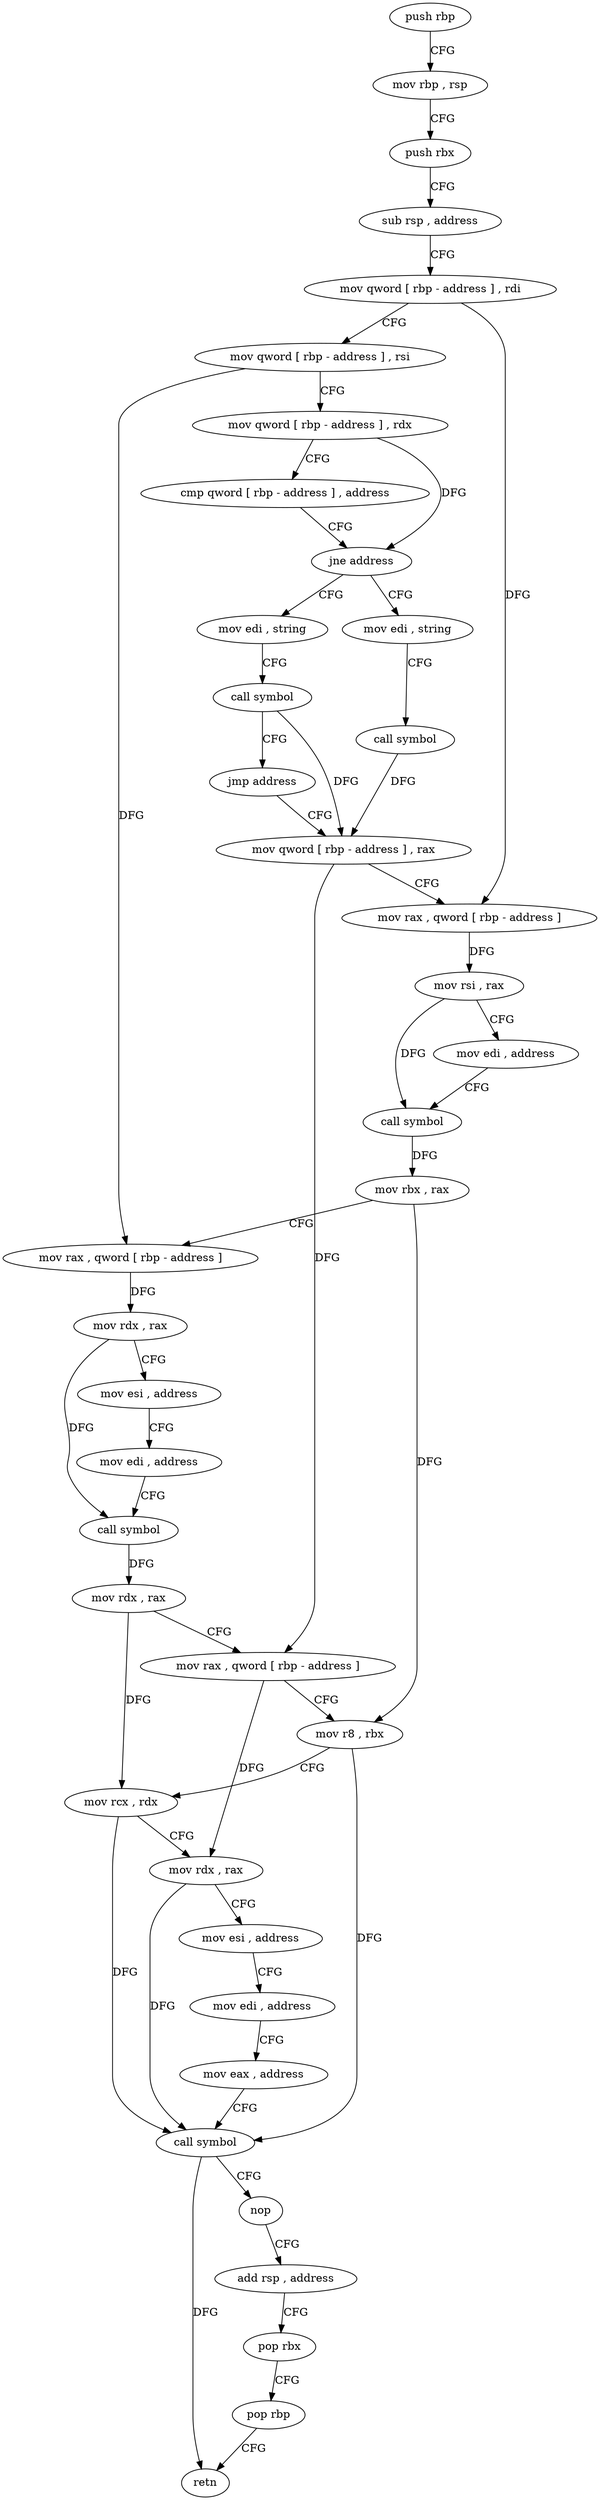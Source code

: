 digraph "func" {
"4489409" [label = "push rbp" ]
"4489410" [label = "mov rbp , rsp" ]
"4489413" [label = "push rbx" ]
"4489414" [label = "sub rsp , address" ]
"4489418" [label = "mov qword [ rbp - address ] , rdi" ]
"4489422" [label = "mov qword [ rbp - address ] , rsi" ]
"4489426" [label = "mov qword [ rbp - address ] , rdx" ]
"4489430" [label = "cmp qword [ rbp - address ] , address" ]
"4489435" [label = "jne address" ]
"4489449" [label = "mov edi , string" ]
"4489437" [label = "mov edi , string" ]
"4489454" [label = "call symbol" ]
"4489459" [label = "mov qword [ rbp - address ] , rax" ]
"4489442" [label = "call symbol" ]
"4489447" [label = "jmp address" ]
"4489463" [label = "mov rax , qword [ rbp - address ]" ]
"4489467" [label = "mov rsi , rax" ]
"4489470" [label = "mov edi , address" ]
"4489475" [label = "call symbol" ]
"4489480" [label = "mov rbx , rax" ]
"4489483" [label = "mov rax , qword [ rbp - address ]" ]
"4489487" [label = "mov rdx , rax" ]
"4489490" [label = "mov esi , address" ]
"4489495" [label = "mov edi , address" ]
"4489500" [label = "call symbol" ]
"4489505" [label = "mov rdx , rax" ]
"4489508" [label = "mov rax , qword [ rbp - address ]" ]
"4489512" [label = "mov r8 , rbx" ]
"4489515" [label = "mov rcx , rdx" ]
"4489518" [label = "mov rdx , rax" ]
"4489521" [label = "mov esi , address" ]
"4489526" [label = "mov edi , address" ]
"4489531" [label = "mov eax , address" ]
"4489536" [label = "call symbol" ]
"4489541" [label = "nop" ]
"4489542" [label = "add rsp , address" ]
"4489546" [label = "pop rbx" ]
"4489547" [label = "pop rbp" ]
"4489548" [label = "retn" ]
"4489409" -> "4489410" [ label = "CFG" ]
"4489410" -> "4489413" [ label = "CFG" ]
"4489413" -> "4489414" [ label = "CFG" ]
"4489414" -> "4489418" [ label = "CFG" ]
"4489418" -> "4489422" [ label = "CFG" ]
"4489418" -> "4489463" [ label = "DFG" ]
"4489422" -> "4489426" [ label = "CFG" ]
"4489422" -> "4489483" [ label = "DFG" ]
"4489426" -> "4489430" [ label = "CFG" ]
"4489426" -> "4489435" [ label = "DFG" ]
"4489430" -> "4489435" [ label = "CFG" ]
"4489435" -> "4489449" [ label = "CFG" ]
"4489435" -> "4489437" [ label = "CFG" ]
"4489449" -> "4489454" [ label = "CFG" ]
"4489437" -> "4489442" [ label = "CFG" ]
"4489454" -> "4489459" [ label = "DFG" ]
"4489459" -> "4489463" [ label = "CFG" ]
"4489459" -> "4489508" [ label = "DFG" ]
"4489442" -> "4489447" [ label = "CFG" ]
"4489442" -> "4489459" [ label = "DFG" ]
"4489447" -> "4489459" [ label = "CFG" ]
"4489463" -> "4489467" [ label = "DFG" ]
"4489467" -> "4489470" [ label = "CFG" ]
"4489467" -> "4489475" [ label = "DFG" ]
"4489470" -> "4489475" [ label = "CFG" ]
"4489475" -> "4489480" [ label = "DFG" ]
"4489480" -> "4489483" [ label = "CFG" ]
"4489480" -> "4489512" [ label = "DFG" ]
"4489483" -> "4489487" [ label = "DFG" ]
"4489487" -> "4489490" [ label = "CFG" ]
"4489487" -> "4489500" [ label = "DFG" ]
"4489490" -> "4489495" [ label = "CFG" ]
"4489495" -> "4489500" [ label = "CFG" ]
"4489500" -> "4489505" [ label = "DFG" ]
"4489505" -> "4489508" [ label = "CFG" ]
"4489505" -> "4489515" [ label = "DFG" ]
"4489508" -> "4489512" [ label = "CFG" ]
"4489508" -> "4489518" [ label = "DFG" ]
"4489512" -> "4489515" [ label = "CFG" ]
"4489512" -> "4489536" [ label = "DFG" ]
"4489515" -> "4489518" [ label = "CFG" ]
"4489515" -> "4489536" [ label = "DFG" ]
"4489518" -> "4489521" [ label = "CFG" ]
"4489518" -> "4489536" [ label = "DFG" ]
"4489521" -> "4489526" [ label = "CFG" ]
"4489526" -> "4489531" [ label = "CFG" ]
"4489531" -> "4489536" [ label = "CFG" ]
"4489536" -> "4489541" [ label = "CFG" ]
"4489536" -> "4489548" [ label = "DFG" ]
"4489541" -> "4489542" [ label = "CFG" ]
"4489542" -> "4489546" [ label = "CFG" ]
"4489546" -> "4489547" [ label = "CFG" ]
"4489547" -> "4489548" [ label = "CFG" ]
}
